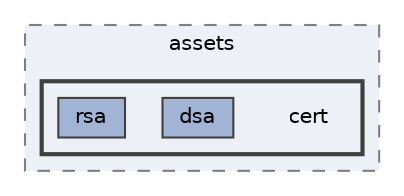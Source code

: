 digraph "include/assets/cert"
{
 // LATEX_PDF_SIZE
  bgcolor="transparent";
  edge [fontname=Helvetica,fontsize=10,labelfontname=Helvetica,labelfontsize=10];
  node [fontname=Helvetica,fontsize=10,shape=box,height=0.2,width=0.4];
  compound=true
  subgraph clusterdir_301e8dae696844292dc8e7f8761dfb77 {
    graph [ bgcolor="#edf0f7", pencolor="grey50", label="assets", fontname=Helvetica,fontsize=10 style="filled,dashed", URL="dir_301e8dae696844292dc8e7f8761dfb77.html",tooltip=""]
  subgraph clusterdir_5c9bc227d6776714f7522c8a085148df {
    graph [ bgcolor="#edf0f7", pencolor="grey25", label="", fontname=Helvetica,fontsize=10 style="filled,bold", URL="dir_5c9bc227d6776714f7522c8a085148df.html",tooltip=""]
    dir_5c9bc227d6776714f7522c8a085148df [shape=plaintext, label="cert"];
  dir_7390e715e6b2cf85b77cf9516a4f5f64 [label="dsa", fillcolor="#a2b4d6", color="grey25", style="filled", URL="dir_7390e715e6b2cf85b77cf9516a4f5f64.html",tooltip=""];
  dir_ad9d335e5a63e5aea101376677825acd [label="rsa", fillcolor="#a2b4d6", color="grey25", style="filled", URL="dir_ad9d335e5a63e5aea101376677825acd.html",tooltip=""];
  }
  }
}
